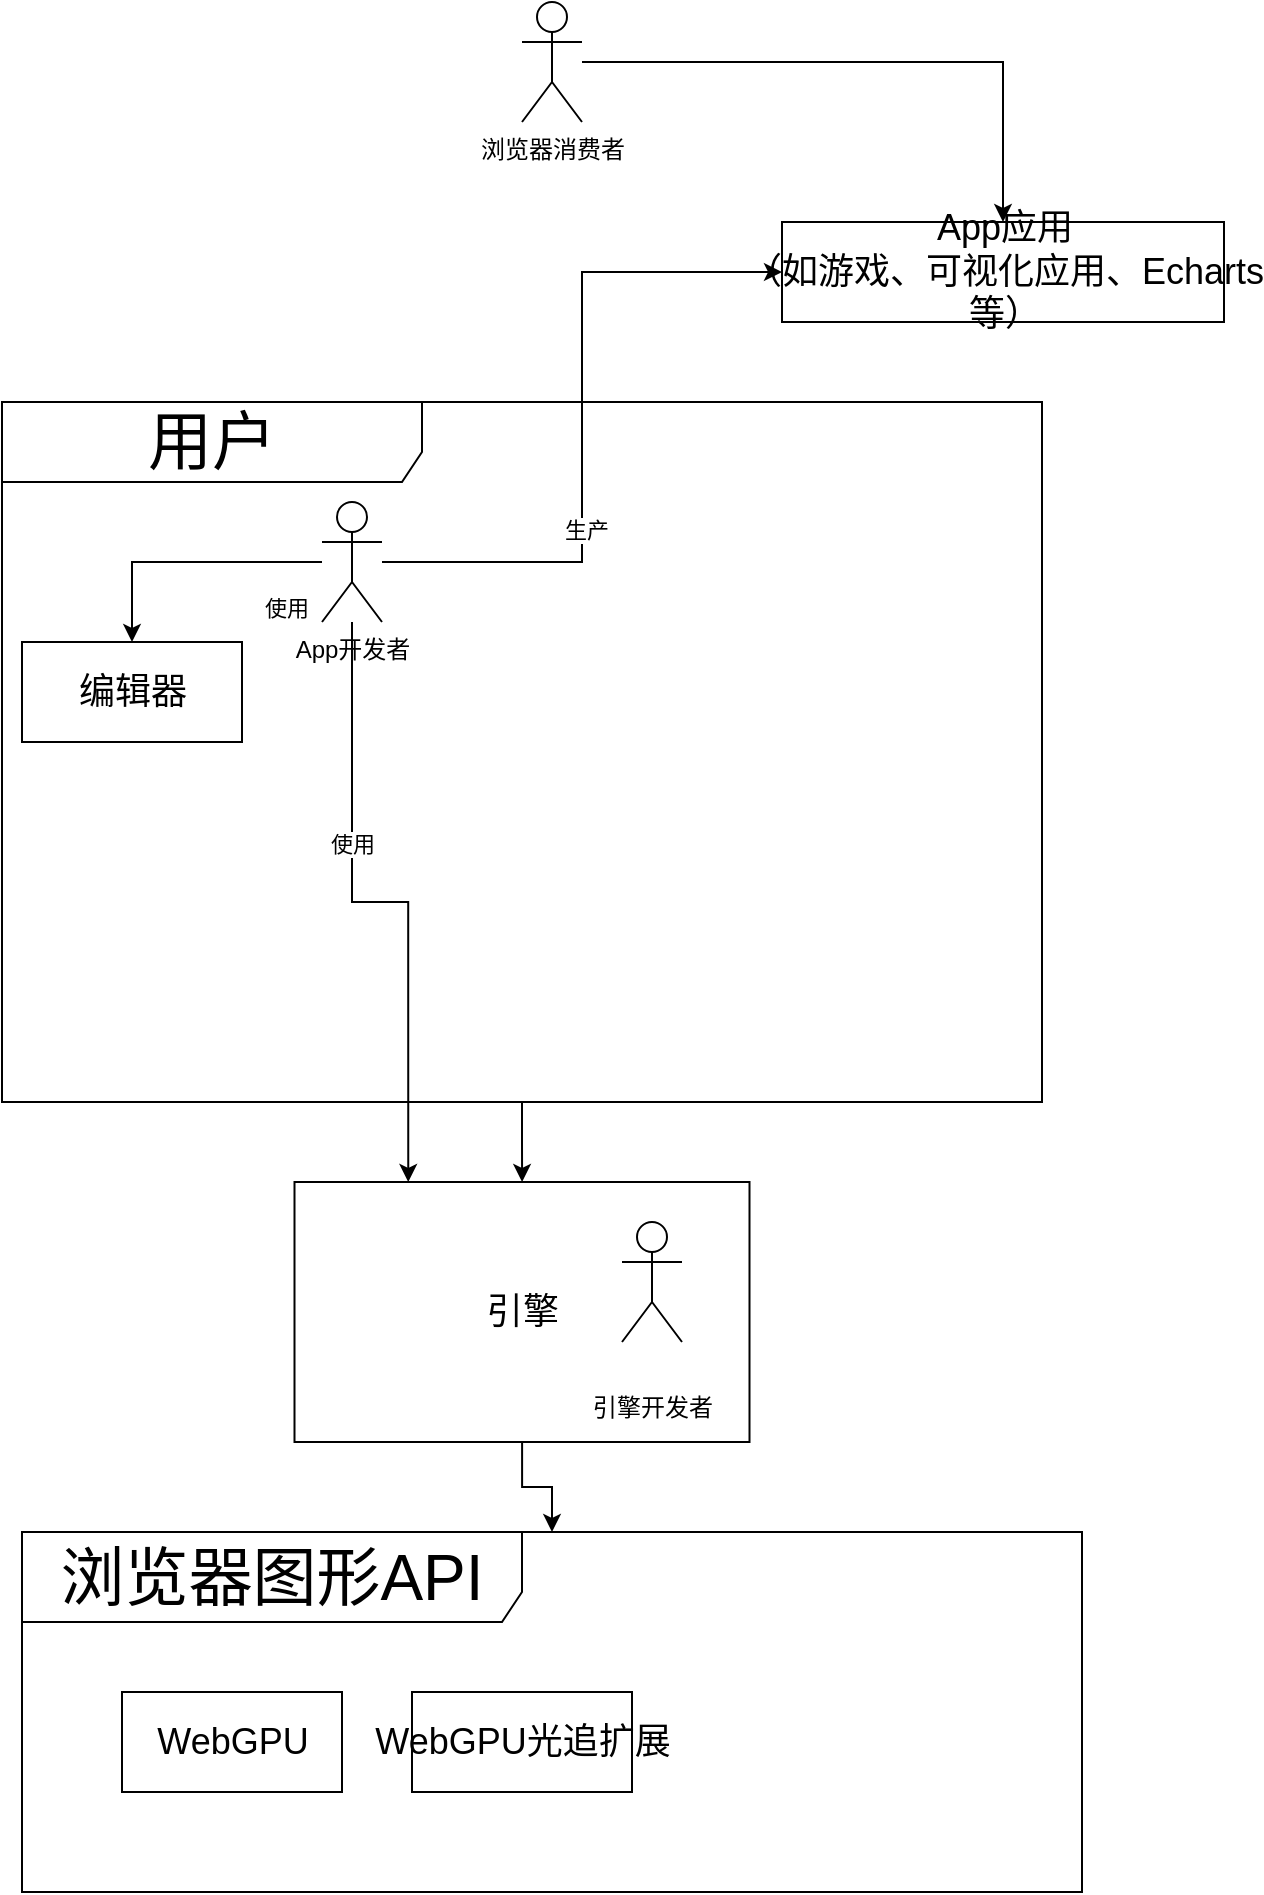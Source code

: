 <mxfile version="13.9.9" type="device"><diagram id="8dzMGaVqKyLEMALYZ2be" name="第 1 页"><mxGraphModel dx="981" dy="2009" grid="1" gridSize="10" guides="1" tooltips="1" connect="1" arrows="1" fold="1" page="1" pageScale="1" pageWidth="827" pageHeight="1169" math="0" shadow="0"><root><mxCell id="0"/><mxCell id="1" parent="0"/><mxCell id="9G-oX9cdVmYNtueIID9z-8" value="&lt;font style=&quot;font-size: 32px&quot;&gt;浏览器图形API&lt;/font&gt;" style="shape=umlFrame;whiteSpace=wrap;html=1;width=250;height=45;fontSize=32;" parent="1" vertex="1"><mxGeometry x="20" y="495" width="530" height="180" as="geometry"/></mxCell><mxCell id="9G-oX9cdVmYNtueIID9z-16" style="edgeStyle=orthogonalEdgeStyle;rounded=0;orthogonalLoop=1;jettySize=auto;html=1;" parent="1" source="9G-oX9cdVmYNtueIID9z-4" target="9G-oX9cdVmYNtueIID9z-2" edge="1"><mxGeometry relative="1" as="geometry"/></mxCell><mxCell id="9G-oX9cdVmYNtueIID9z-4" value="&lt;font style=&quot;font-size: 32px&quot;&gt;用户&lt;/font&gt;" style="shape=umlFrame;whiteSpace=wrap;html=1;width=210;height=40;fontSize=32;" parent="1" vertex="1"><mxGeometry x="10" y="-70" width="520" height="350" as="geometry"/></mxCell><mxCell id="9G-oX9cdVmYNtueIID9z-32" style="edgeStyle=orthogonalEdgeStyle;rounded=0;orthogonalLoop=1;jettySize=auto;html=1;fontSize=32;" parent="1" source="9G-oX9cdVmYNtueIID9z-2" target="9G-oX9cdVmYNtueIID9z-8" edge="1"><mxGeometry relative="1" as="geometry"/></mxCell><mxCell id="9G-oX9cdVmYNtueIID9z-2" value="引擎" style="html=1;fontSize=18;" parent="1" vertex="1"><mxGeometry x="156.25" y="320" width="227.5" height="130" as="geometry"/></mxCell><mxCell id="9G-oX9cdVmYNtueIID9z-5" value="编辑器" style="html=1;fontSize=18;" parent="1" vertex="1"><mxGeometry x="20" y="50" width="110" height="50" as="geometry"/></mxCell><mxCell id="9G-oX9cdVmYNtueIID9z-7" value="WebGPU" style="html=1;fontSize=18;" parent="1" vertex="1"><mxGeometry x="70" y="575" width="110" height="50" as="geometry"/></mxCell><mxCell id="9G-oX9cdVmYNtueIID9z-9" value="WebGPU光追扩展" style="html=1;fontSize=18;" parent="1" vertex="1"><mxGeometry x="215" y="575" width="110" height="50" as="geometry"/></mxCell><mxCell id="9G-oX9cdVmYNtueIID9z-12" value="App应用&lt;br&gt;（如游戏、可视化应用、Echarts&lt;br&gt;等）" style="html=1;fontSize=18;" parent="1" vertex="1"><mxGeometry x="400" y="-160" width="221" height="50" as="geometry"/></mxCell><mxCell id="9G-oX9cdVmYNtueIID9z-15" style="edgeStyle=orthogonalEdgeStyle;rounded=0;orthogonalLoop=1;jettySize=auto;html=1;" parent="1" source="9G-oX9cdVmYNtueIID9z-13" target="9G-oX9cdVmYNtueIID9z-12" edge="1"><mxGeometry relative="1" as="geometry"/></mxCell><mxCell id="9G-oX9cdVmYNtueIID9z-13" value="浏览器消费者" style="shape=umlActor;verticalLabelPosition=bottom;verticalAlign=top;html=1;outlineConnect=0;" parent="1" vertex="1"><mxGeometry x="270" y="-270" width="30" height="60" as="geometry"/></mxCell><mxCell id="9G-oX9cdVmYNtueIID9z-20" style="edgeStyle=orthogonalEdgeStyle;rounded=0;orthogonalLoop=1;jettySize=auto;html=1;" parent="1" source="9G-oX9cdVmYNtueIID9z-18" target="9G-oX9cdVmYNtueIID9z-5" edge="1"><mxGeometry relative="1" as="geometry"/></mxCell><mxCell id="9G-oX9cdVmYNtueIID9z-22" value="使用" style="edgeLabel;html=1;align=center;verticalAlign=middle;resizable=0;points=[];" parent="9G-oX9cdVmYNtueIID9z-20" vertex="1" connectable="0"><mxGeometry x="-0.687" y="-3" relative="1" as="geometry"><mxPoint x="3" y="26" as="offset"/></mxGeometry></mxCell><mxCell id="9G-oX9cdVmYNtueIID9z-21" style="edgeStyle=orthogonalEdgeStyle;rounded=0;orthogonalLoop=1;jettySize=auto;html=1;entryX=0;entryY=0.5;entryDx=0;entryDy=0;" parent="1" source="9G-oX9cdVmYNtueIID9z-18" target="9G-oX9cdVmYNtueIID9z-12" edge="1"><mxGeometry relative="1" as="geometry"/></mxCell><mxCell id="9G-oX9cdVmYNtueIID9z-23" value="生产" style="edgeLabel;html=1;align=center;verticalAlign=middle;resizable=0;points=[];" parent="9G-oX9cdVmYNtueIID9z-21" vertex="1" connectable="0"><mxGeometry x="-0.318" y="-2" relative="1" as="geometry"><mxPoint y="1" as="offset"/></mxGeometry></mxCell><mxCell id="XG1Vl4SgZTn7w6IoFFjv-1" style="edgeStyle=orthogonalEdgeStyle;rounded=0;orthogonalLoop=1;jettySize=auto;html=1;entryX=0.25;entryY=0;entryDx=0;entryDy=0;" edge="1" parent="1" source="9G-oX9cdVmYNtueIID9z-18" target="9G-oX9cdVmYNtueIID9z-2"><mxGeometry relative="1" as="geometry"/></mxCell><mxCell id="XG1Vl4SgZTn7w6IoFFjv-2" value="使用" style="edgeLabel;html=1;align=center;verticalAlign=middle;resizable=0;points=[];" vertex="1" connectable="0" parent="XG1Vl4SgZTn7w6IoFFjv-1"><mxGeometry x="-0.279" relative="1" as="geometry"><mxPoint as="offset"/></mxGeometry></mxCell><mxCell id="9G-oX9cdVmYNtueIID9z-18" value="App开发者" style="shape=umlActor;verticalLabelPosition=bottom;verticalAlign=top;html=1;outlineConnect=0;" parent="1" vertex="1"><mxGeometry x="170" y="-20" width="30" height="60" as="geometry"/></mxCell><mxCell id="9G-oX9cdVmYNtueIID9z-31" value="&lt;font style=&quot;font-size: 12px&quot;&gt;引擎开发者&lt;/font&gt;" style="shape=umlActor;verticalLabelPosition=bottom;verticalAlign=top;html=1;outlineConnect=0;fontSize=32;" parent="1" vertex="1"><mxGeometry x="320" y="340" width="30" height="60" as="geometry"/></mxCell></root></mxGraphModel></diagram></mxfile>